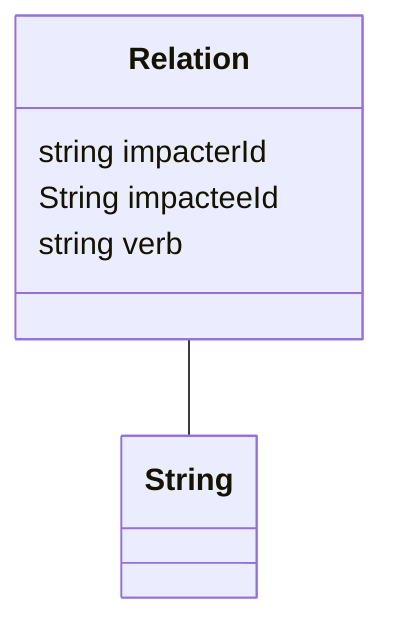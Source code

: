 classDiagram
  Relation -- String


class Relation {

  string impacterId
  String impacteeId
  string verb

}